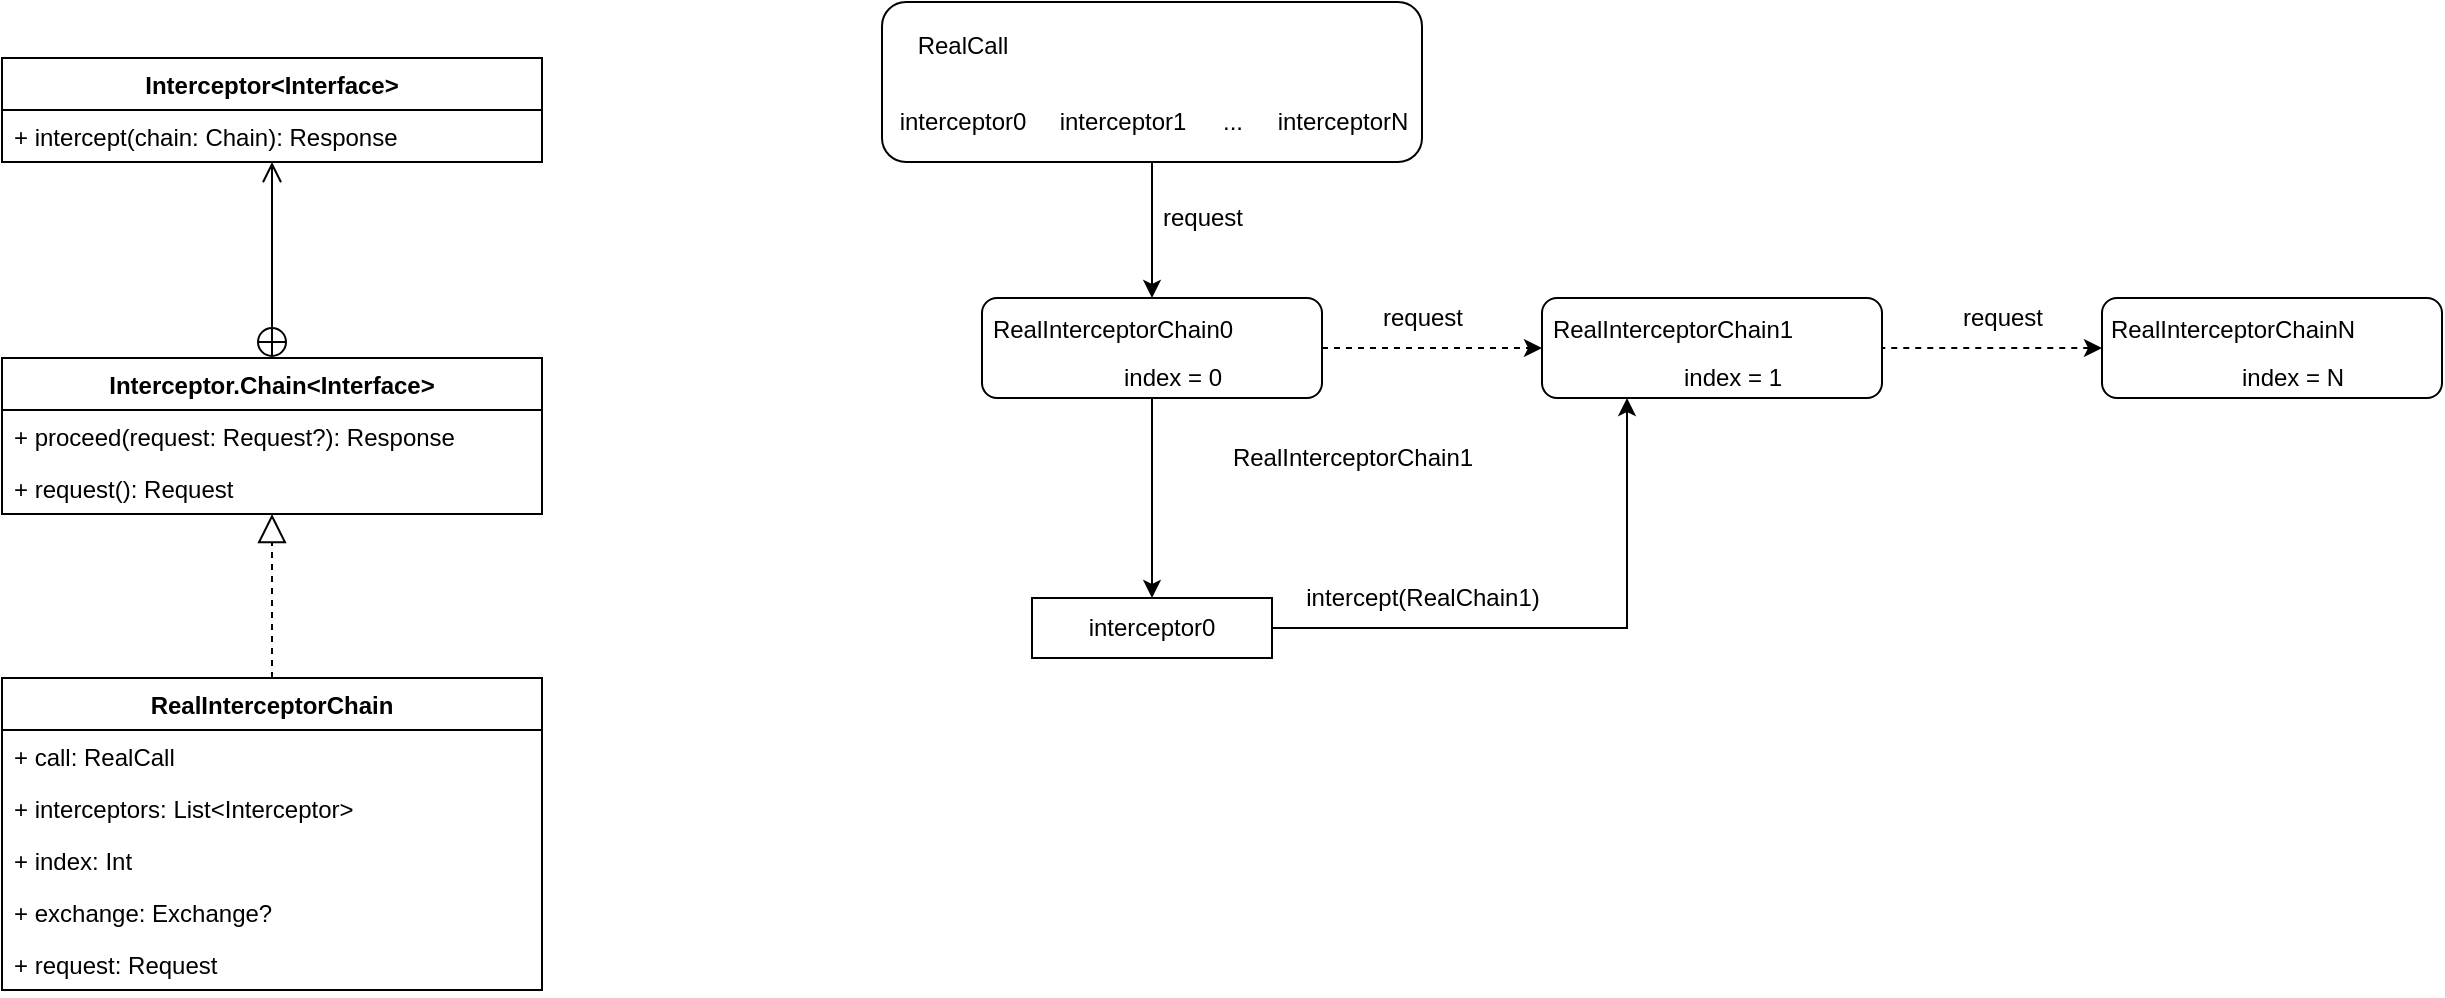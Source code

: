 <mxfile version="15.1.0" type="github">
  <diagram id="GSLeb3nwmD998rAMkIyf" name="Page-1">
    <mxGraphModel dx="781" dy="1590" grid="1" gridSize="10" guides="1" tooltips="1" connect="1" arrows="1" fold="1" page="1" pageScale="1" pageWidth="827" pageHeight="1169" math="0" shadow="0">
      <root>
        <mxCell id="0" />
        <mxCell id="1" parent="0" />
        <mxCell id="sniVqNmkd8xiCt3k6X7--1" value="Interceptor.Chain&lt;Interface&gt;" style="swimlane;fontStyle=1;align=center;verticalAlign=top;childLayout=stackLayout;horizontal=1;startSize=26;horizontalStack=0;resizeParent=1;resizeParentMax=0;resizeLast=0;collapsible=1;marginBottom=0;" vertex="1" parent="1">
          <mxGeometry x="160" y="90" width="270" height="78" as="geometry" />
        </mxCell>
        <mxCell id="sniVqNmkd8xiCt3k6X7--4" value="+ proceed(request: Request?): Response" style="text;strokeColor=none;fillColor=none;align=left;verticalAlign=top;spacingLeft=4;spacingRight=4;overflow=hidden;rotatable=0;points=[[0,0.5],[1,0.5]];portConstraint=eastwest;" vertex="1" parent="sniVqNmkd8xiCt3k6X7--1">
          <mxGeometry y="26" width="270" height="26" as="geometry" />
        </mxCell>
        <mxCell id="sniVqNmkd8xiCt3k6X7--2" value="+ request(): Request" style="text;strokeColor=none;fillColor=none;align=left;verticalAlign=top;spacingLeft=4;spacingRight=4;overflow=hidden;rotatable=0;points=[[0,0.5],[1,0.5]];portConstraint=eastwest;" vertex="1" parent="sniVqNmkd8xiCt3k6X7--1">
          <mxGeometry y="52" width="270" height="26" as="geometry" />
        </mxCell>
        <mxCell id="sniVqNmkd8xiCt3k6X7--13" value="Interceptor&lt;Interface&gt;" style="swimlane;fontStyle=1;align=center;verticalAlign=top;childLayout=stackLayout;horizontal=1;startSize=26;horizontalStack=0;resizeParent=1;resizeParentMax=0;resizeLast=0;collapsible=1;marginBottom=0;" vertex="1" parent="1">
          <mxGeometry x="160" y="-60" width="270" height="52" as="geometry" />
        </mxCell>
        <mxCell id="sniVqNmkd8xiCt3k6X7--14" value="+ intercept(chain: Chain): Response" style="text;strokeColor=none;fillColor=none;align=left;verticalAlign=top;spacingLeft=4;spacingRight=4;overflow=hidden;rotatable=0;points=[[0,0.5],[1,0.5]];portConstraint=eastwest;" vertex="1" parent="sniVqNmkd8xiCt3k6X7--13">
          <mxGeometry y="26" width="270" height="26" as="geometry" />
        </mxCell>
        <mxCell id="sniVqNmkd8xiCt3k6X7--17" value="" style="endArrow=open;startArrow=circlePlus;endFill=0;startFill=0;endSize=8;html=1;exitX=0.5;exitY=0;exitDx=0;exitDy=0;" edge="1" parent="1" source="sniVqNmkd8xiCt3k6X7--1" target="sniVqNmkd8xiCt3k6X7--14">
          <mxGeometry width="160" relative="1" as="geometry">
            <mxPoint x="320" y="230" as="sourcePoint" />
            <mxPoint x="430" y="70" as="targetPoint" />
          </mxGeometry>
        </mxCell>
        <mxCell id="sniVqNmkd8xiCt3k6X7--18" value="RealInterceptorChain" style="swimlane;fontStyle=1;align=center;verticalAlign=top;childLayout=stackLayout;horizontal=1;startSize=26;horizontalStack=0;resizeParent=1;resizeParentMax=0;resizeLast=0;collapsible=1;marginBottom=0;" vertex="1" parent="1">
          <mxGeometry x="160" y="250" width="270" height="156" as="geometry" />
        </mxCell>
        <mxCell id="sniVqNmkd8xiCt3k6X7--19" value="+ call: RealCall" style="text;strokeColor=none;fillColor=none;align=left;verticalAlign=top;spacingLeft=4;spacingRight=4;overflow=hidden;rotatable=0;points=[[0,0.5],[1,0.5]];portConstraint=eastwest;" vertex="1" parent="sniVqNmkd8xiCt3k6X7--18">
          <mxGeometry y="26" width="270" height="26" as="geometry" />
        </mxCell>
        <mxCell id="sniVqNmkd8xiCt3k6X7--20" value="+ interceptors: List&lt;Interceptor&gt;" style="text;strokeColor=none;fillColor=none;align=left;verticalAlign=top;spacingLeft=4;spacingRight=4;overflow=hidden;rotatable=0;points=[[0,0.5],[1,0.5]];portConstraint=eastwest;" vertex="1" parent="sniVqNmkd8xiCt3k6X7--18">
          <mxGeometry y="52" width="270" height="26" as="geometry" />
        </mxCell>
        <mxCell id="sniVqNmkd8xiCt3k6X7--23" value="+ index: Int" style="text;strokeColor=none;fillColor=none;align=left;verticalAlign=top;spacingLeft=4;spacingRight=4;overflow=hidden;rotatable=0;points=[[0,0.5],[1,0.5]];portConstraint=eastwest;" vertex="1" parent="sniVqNmkd8xiCt3k6X7--18">
          <mxGeometry y="78" width="270" height="26" as="geometry" />
        </mxCell>
        <mxCell id="sniVqNmkd8xiCt3k6X7--24" value="+ exchange: Exchange?" style="text;strokeColor=none;fillColor=none;align=left;verticalAlign=top;spacingLeft=4;spacingRight=4;overflow=hidden;rotatable=0;points=[[0,0.5],[1,0.5]];portConstraint=eastwest;" vertex="1" parent="sniVqNmkd8xiCt3k6X7--18">
          <mxGeometry y="104" width="270" height="26" as="geometry" />
        </mxCell>
        <mxCell id="sniVqNmkd8xiCt3k6X7--25" value="+ request: Request" style="text;strokeColor=none;fillColor=none;align=left;verticalAlign=top;spacingLeft=4;spacingRight=4;overflow=hidden;rotatable=0;points=[[0,0.5],[1,0.5]];portConstraint=eastwest;" vertex="1" parent="sniVqNmkd8xiCt3k6X7--18">
          <mxGeometry y="130" width="270" height="26" as="geometry" />
        </mxCell>
        <mxCell id="sniVqNmkd8xiCt3k6X7--21" value="" style="endArrow=block;dashed=1;endFill=0;endSize=12;html=1;exitX=0.5;exitY=0;exitDx=0;exitDy=0;entryX=0.5;entryY=1;entryDx=0;entryDy=0;" edge="1" parent="1" source="sniVqNmkd8xiCt3k6X7--18" target="sniVqNmkd8xiCt3k6X7--1">
          <mxGeometry width="160" relative="1" as="geometry">
            <mxPoint x="450" y="120" as="sourcePoint" />
            <mxPoint x="295" y="170" as="targetPoint" />
          </mxGeometry>
        </mxCell>
        <mxCell id="sniVqNmkd8xiCt3k6X7--33" value="" style="group" vertex="1" connectable="0" parent="1">
          <mxGeometry x="600" y="-88" width="270" height="80" as="geometry" />
        </mxCell>
        <mxCell id="sniVqNmkd8xiCt3k6X7--26" value="" style="rounded=1;whiteSpace=wrap;html=1;" vertex="1" parent="sniVqNmkd8xiCt3k6X7--33">
          <mxGeometry width="270" height="80" as="geometry" />
        </mxCell>
        <mxCell id="sniVqNmkd8xiCt3k6X7--27" value="RealCall" style="text;html=1;align=center;verticalAlign=middle;resizable=0;points=[];autosize=1;strokeColor=none;fillColor=none;" vertex="1" parent="sniVqNmkd8xiCt3k6X7--33">
          <mxGeometry x="10" y="12" width="60" height="20" as="geometry" />
        </mxCell>
        <mxCell id="sniVqNmkd8xiCt3k6X7--28" value="interceptor0" style="text;html=1;align=center;verticalAlign=middle;resizable=0;points=[];autosize=1;strokeColor=none;fillColor=none;" vertex="1" parent="sniVqNmkd8xiCt3k6X7--33">
          <mxGeometry y="50" width="80" height="20" as="geometry" />
        </mxCell>
        <mxCell id="sniVqNmkd8xiCt3k6X7--29" value="interceptor1" style="text;html=1;align=center;verticalAlign=middle;resizable=0;points=[];autosize=1;strokeColor=none;fillColor=none;" vertex="1" parent="sniVqNmkd8xiCt3k6X7--33">
          <mxGeometry x="80" y="50" width="80" height="20" as="geometry" />
        </mxCell>
        <mxCell id="sniVqNmkd8xiCt3k6X7--30" value="interceptorN" style="text;html=1;align=center;verticalAlign=middle;resizable=0;points=[];autosize=1;strokeColor=none;fillColor=none;" vertex="1" parent="sniVqNmkd8xiCt3k6X7--33">
          <mxGeometry x="190" y="50" width="80" height="20" as="geometry" />
        </mxCell>
        <mxCell id="sniVqNmkd8xiCt3k6X7--32" value="..." style="text;html=1;align=center;verticalAlign=middle;resizable=0;points=[];autosize=1;strokeColor=none;fillColor=none;" vertex="1" parent="sniVqNmkd8xiCt3k6X7--33">
          <mxGeometry x="160" y="50" width="30" height="20" as="geometry" />
        </mxCell>
        <mxCell id="sniVqNmkd8xiCt3k6X7--38" value="" style="group" vertex="1" connectable="0" parent="1">
          <mxGeometry x="650" y="60" width="170" height="50" as="geometry" />
        </mxCell>
        <mxCell id="sniVqNmkd8xiCt3k6X7--35" value="" style="rounded=1;whiteSpace=wrap;html=1;" vertex="1" parent="sniVqNmkd8xiCt3k6X7--38">
          <mxGeometry width="170" height="50" as="geometry" />
        </mxCell>
        <mxCell id="sniVqNmkd8xiCt3k6X7--36" value="RealInterceptorChain0" style="text;html=1;align=center;verticalAlign=middle;resizable=0;points=[];autosize=1;strokeColor=none;fillColor=none;" vertex="1" parent="sniVqNmkd8xiCt3k6X7--38">
          <mxGeometry x="-5" y="6" width="140" height="20" as="geometry" />
        </mxCell>
        <mxCell id="sniVqNmkd8xiCt3k6X7--37" value="index = 0" style="text;html=1;align=center;verticalAlign=middle;resizable=0;points=[];autosize=1;strokeColor=none;fillColor=none;" vertex="1" parent="sniVqNmkd8xiCt3k6X7--38">
          <mxGeometry x="65" y="30" width="60" height="20" as="geometry" />
        </mxCell>
        <mxCell id="sniVqNmkd8xiCt3k6X7--40" value="" style="group" vertex="1" connectable="0" parent="1">
          <mxGeometry x="930" y="60" width="170" height="50" as="geometry" />
        </mxCell>
        <mxCell id="sniVqNmkd8xiCt3k6X7--41" value="" style="rounded=1;whiteSpace=wrap;html=1;" vertex="1" parent="sniVqNmkd8xiCt3k6X7--40">
          <mxGeometry width="170" height="50" as="geometry" />
        </mxCell>
        <mxCell id="sniVqNmkd8xiCt3k6X7--42" value="RealInterceptorChain1" style="text;html=1;align=center;verticalAlign=middle;resizable=0;points=[];autosize=1;strokeColor=none;fillColor=none;" vertex="1" parent="sniVqNmkd8xiCt3k6X7--40">
          <mxGeometry x="-5" y="6" width="140" height="20" as="geometry" />
        </mxCell>
        <mxCell id="sniVqNmkd8xiCt3k6X7--43" value="index = 1" style="text;html=1;align=center;verticalAlign=middle;resizable=0;points=[];autosize=1;strokeColor=none;fillColor=none;" vertex="1" parent="sniVqNmkd8xiCt3k6X7--40">
          <mxGeometry x="65" y="30" width="60" height="20" as="geometry" />
        </mxCell>
        <mxCell id="sniVqNmkd8xiCt3k6X7--44" value="" style="group" vertex="1" connectable="0" parent="1">
          <mxGeometry x="1210" y="60" width="170" height="50" as="geometry" />
        </mxCell>
        <mxCell id="sniVqNmkd8xiCt3k6X7--45" value="" style="rounded=1;whiteSpace=wrap;html=1;" vertex="1" parent="sniVqNmkd8xiCt3k6X7--44">
          <mxGeometry width="170" height="50" as="geometry" />
        </mxCell>
        <mxCell id="sniVqNmkd8xiCt3k6X7--46" value="RealInterceptorChainN" style="text;html=1;align=center;verticalAlign=middle;resizable=0;points=[];autosize=1;strokeColor=none;fillColor=none;" vertex="1" parent="sniVqNmkd8xiCt3k6X7--44">
          <mxGeometry x="-5" y="6" width="140" height="20" as="geometry" />
        </mxCell>
        <mxCell id="sniVqNmkd8xiCt3k6X7--47" value="index = N" style="text;html=1;align=center;verticalAlign=middle;resizable=0;points=[];autosize=1;strokeColor=none;fillColor=none;" vertex="1" parent="sniVqNmkd8xiCt3k6X7--44">
          <mxGeometry x="60" y="30" width="70" height="20" as="geometry" />
        </mxCell>
        <mxCell id="sniVqNmkd8xiCt3k6X7--48" value="" style="edgeStyle=orthogonalEdgeStyle;rounded=0;orthogonalLoop=1;jettySize=auto;html=1;entryX=0.5;entryY=0;entryDx=0;entryDy=0;" edge="1" parent="1" source="sniVqNmkd8xiCt3k6X7--26" target="sniVqNmkd8xiCt3k6X7--35">
          <mxGeometry relative="1" as="geometry" />
        </mxCell>
        <mxCell id="sniVqNmkd8xiCt3k6X7--50" value="request" style="text;html=1;align=center;verticalAlign=middle;resizable=0;points=[];autosize=1;strokeColor=none;fillColor=none;" vertex="1" parent="1">
          <mxGeometry x="730" y="10" width="60" height="20" as="geometry" />
        </mxCell>
        <mxCell id="sniVqNmkd8xiCt3k6X7--51" value="" style="edgeStyle=orthogonalEdgeStyle;rounded=0;orthogonalLoop=1;jettySize=auto;html=1;entryX=0;entryY=0.5;entryDx=0;entryDy=0;dashed=1;" edge="1" parent="1" source="sniVqNmkd8xiCt3k6X7--35" target="sniVqNmkd8xiCt3k6X7--41">
          <mxGeometry relative="1" as="geometry" />
        </mxCell>
        <mxCell id="sniVqNmkd8xiCt3k6X7--53" value="" style="edgeStyle=orthogonalEdgeStyle;rounded=0;orthogonalLoop=1;jettySize=auto;html=1;startArrow=classic;startFill=1;endArrow=none;endFill=0;dashed=1;" edge="1" parent="1" source="sniVqNmkd8xiCt3k6X7--45" target="sniVqNmkd8xiCt3k6X7--41">
          <mxGeometry relative="1" as="geometry" />
        </mxCell>
        <mxCell id="sniVqNmkd8xiCt3k6X7--66" value="" style="edgeStyle=orthogonalEdgeStyle;rounded=0;orthogonalLoop=1;jettySize=auto;html=1;startArrow=none;startFill=0;endArrow=classic;endFill=1;entryX=0.25;entryY=1;entryDx=0;entryDy=0;" edge="1" parent="1" source="sniVqNmkd8xiCt3k6X7--56" target="sniVqNmkd8xiCt3k6X7--41">
          <mxGeometry relative="1" as="geometry">
            <mxPoint x="875" y="175" as="targetPoint" />
          </mxGeometry>
        </mxCell>
        <mxCell id="sniVqNmkd8xiCt3k6X7--56" value="interceptor0" style="rounded=0;whiteSpace=wrap;html=1;" vertex="1" parent="1">
          <mxGeometry x="675" y="210" width="120" height="30" as="geometry" />
        </mxCell>
        <mxCell id="sniVqNmkd8xiCt3k6X7--57" value="request" style="text;html=1;align=center;verticalAlign=middle;resizable=0;points=[];autosize=1;strokeColor=none;fillColor=none;" vertex="1" parent="1">
          <mxGeometry x="840" y="60" width="60" height="20" as="geometry" />
        </mxCell>
        <mxCell id="sniVqNmkd8xiCt3k6X7--58" value="request" style="text;html=1;align=center;verticalAlign=middle;resizable=0;points=[];autosize=1;strokeColor=none;fillColor=none;" vertex="1" parent="1">
          <mxGeometry x="1130" y="60" width="60" height="20" as="geometry" />
        </mxCell>
        <mxCell id="sniVqNmkd8xiCt3k6X7--60" value="" style="edgeStyle=orthogonalEdgeStyle;rounded=0;orthogonalLoop=1;jettySize=auto;html=1;startArrow=none;startFill=0;endArrow=classic;endFill=1;" edge="1" parent="1" source="sniVqNmkd8xiCt3k6X7--35" target="sniVqNmkd8xiCt3k6X7--56">
          <mxGeometry relative="1" as="geometry" />
        </mxCell>
        <mxCell id="sniVqNmkd8xiCt3k6X7--61" value="RealInterceptorChain1" style="text;html=1;align=center;verticalAlign=middle;resizable=0;points=[];autosize=1;strokeColor=none;fillColor=none;" vertex="1" parent="1">
          <mxGeometry x="765" y="130" width="140" height="20" as="geometry" />
        </mxCell>
        <mxCell id="sniVqNmkd8xiCt3k6X7--67" value="intercept(RealChain1)" style="text;html=1;align=center;verticalAlign=middle;resizable=0;points=[];autosize=1;strokeColor=none;fillColor=none;" vertex="1" parent="1">
          <mxGeometry x="805" y="200" width="130" height="20" as="geometry" />
        </mxCell>
      </root>
    </mxGraphModel>
  </diagram>
</mxfile>
